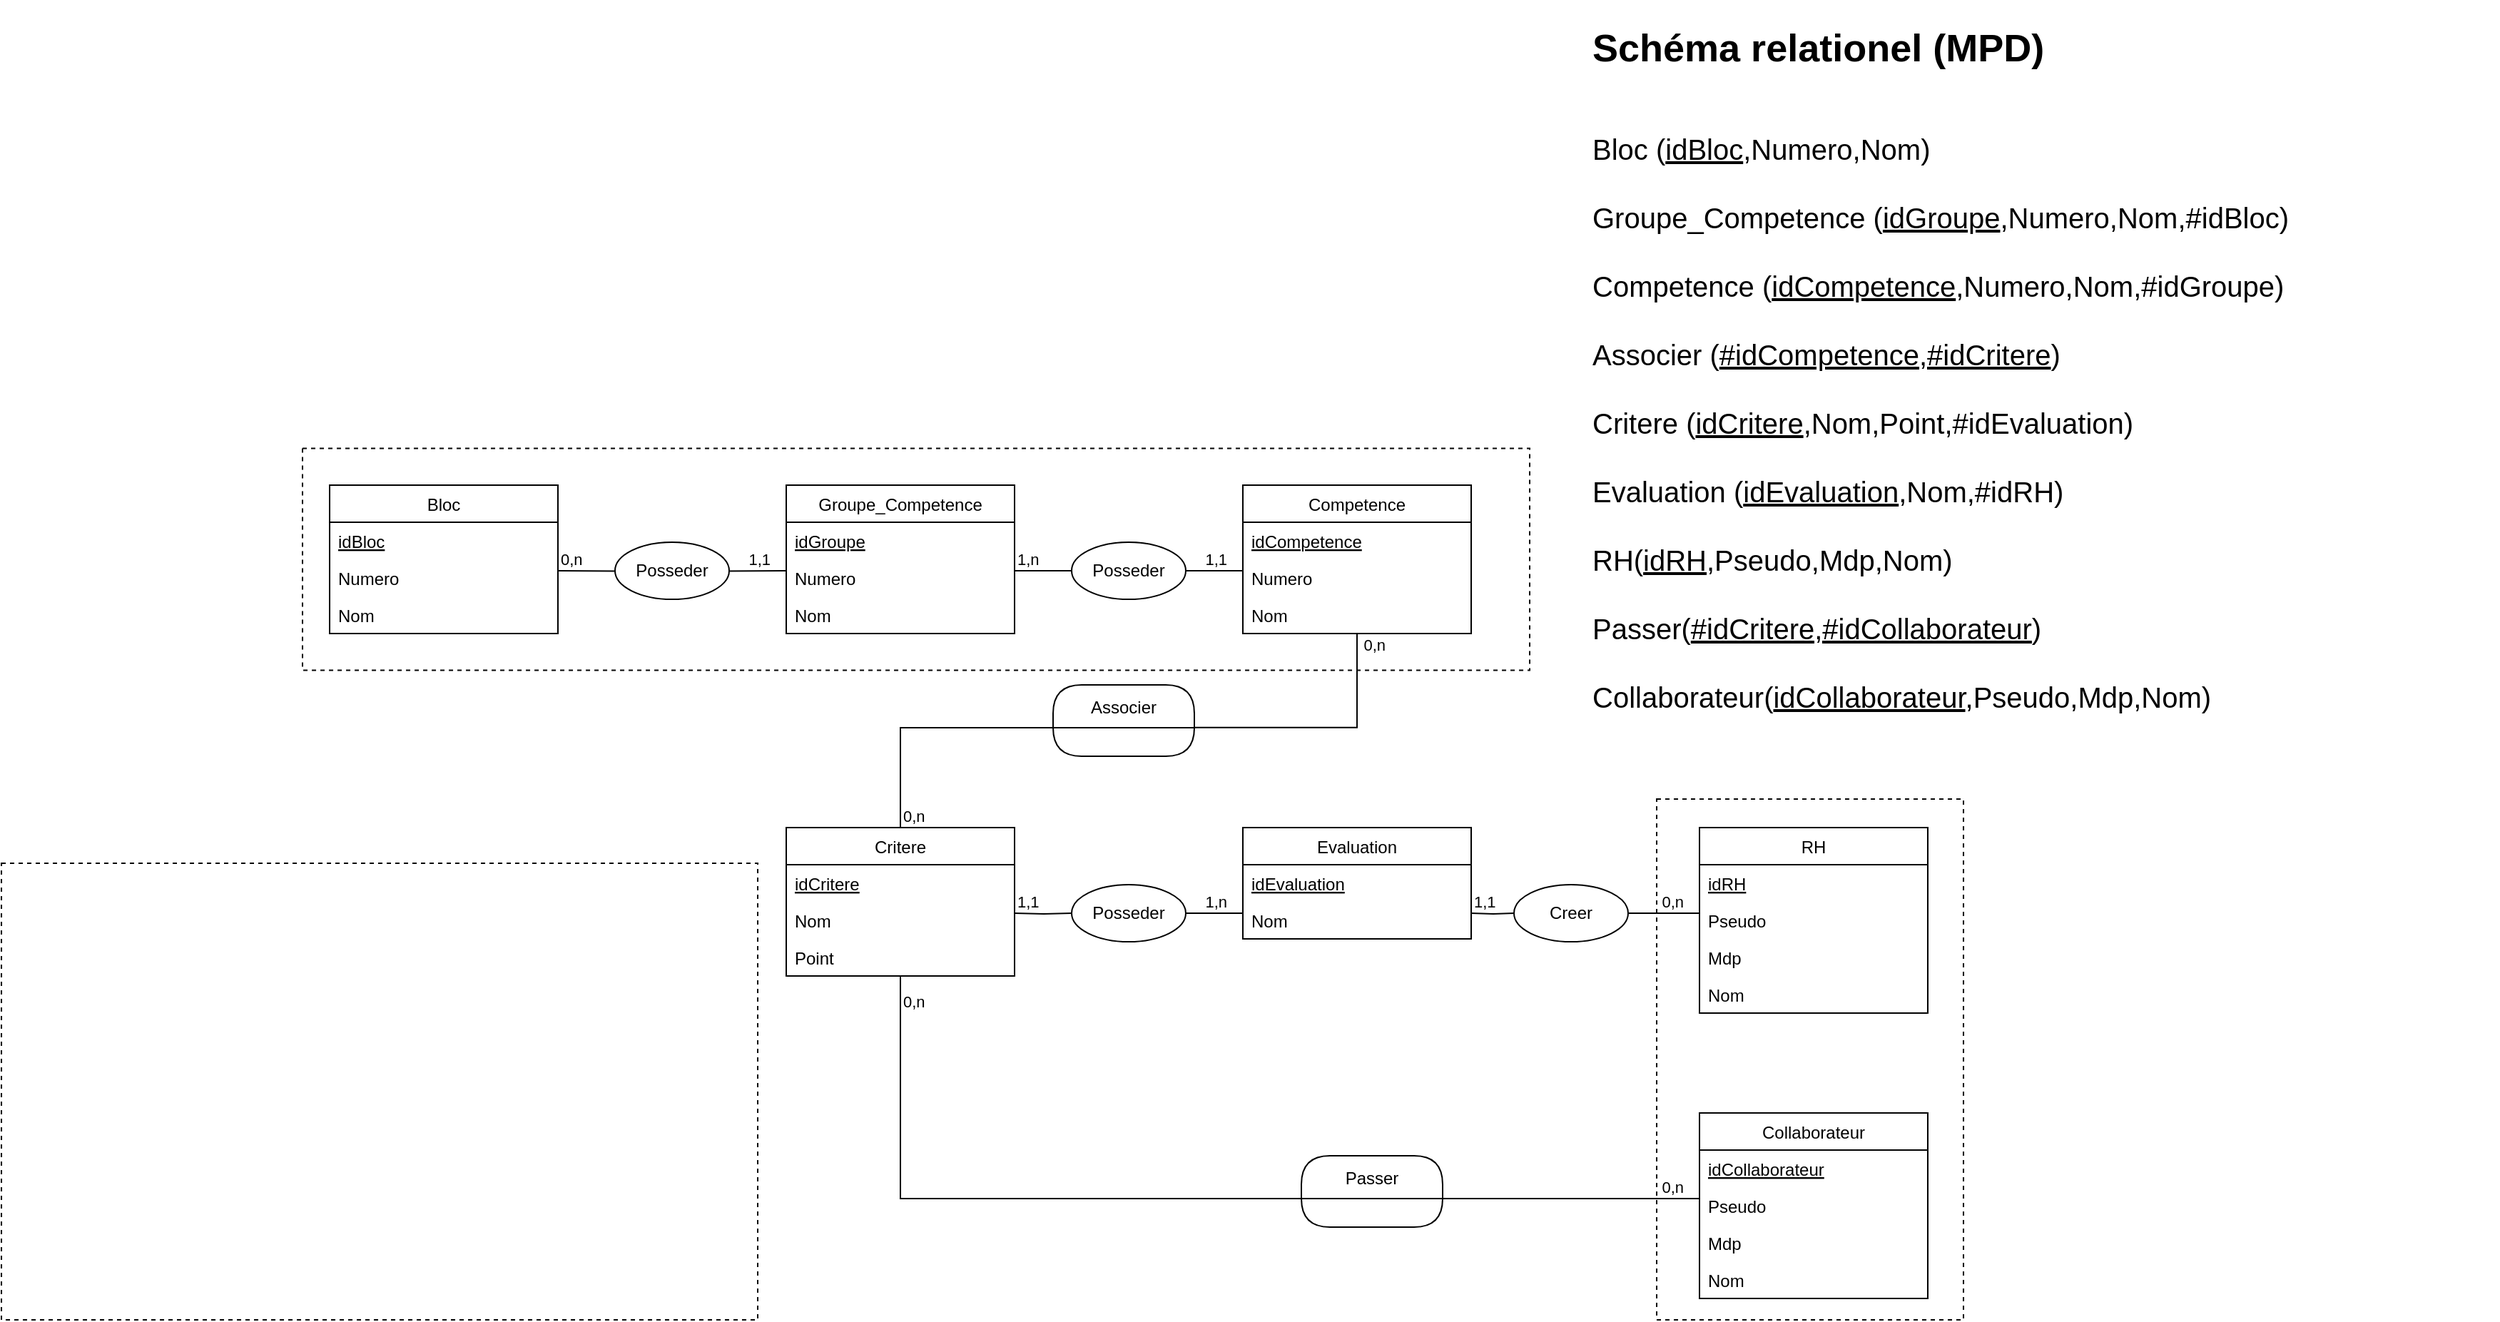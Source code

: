 <mxfile version="20.5.3" type="device"><diagram id="IvahcsQYAFtjT3SLEZqy" name="Page-1"><mxGraphModel dx="1401" dy="835" grid="1" gridSize="10" guides="1" tooltips="1" connect="1" arrows="1" fold="1" page="1" pageScale="1" pageWidth="827" pageHeight="1169" math="0" shadow="0"><root><mxCell id="0"/><mxCell id="1" parent="0"/><mxCell id="6YnGUKb5n3FUQ_Ndojkn-1" value="Bloc" style="swimlane;fontStyle=0;childLayout=stackLayout;horizontal=1;startSize=26;fillColor=none;horizontalStack=0;resizeParent=1;resizeParentMax=0;resizeLast=0;collapsible=1;marginBottom=0;" parent="1" vertex="1"><mxGeometry x="320" y="360" width="160" height="104" as="geometry"/></mxCell><mxCell id="6YnGUKb5n3FUQ_Ndojkn-2" value="idBloc" style="text;strokeColor=none;fillColor=none;align=left;verticalAlign=top;spacingLeft=4;spacingRight=4;overflow=hidden;rotatable=0;points=[[0,0.5],[1,0.5]];portConstraint=eastwest;fontStyle=4" parent="6YnGUKb5n3FUQ_Ndojkn-1" vertex="1"><mxGeometry y="26" width="160" height="26" as="geometry"/></mxCell><mxCell id="6YnGUKb5n3FUQ_Ndojkn-3" value="Numero" style="text;strokeColor=none;fillColor=none;align=left;verticalAlign=top;spacingLeft=4;spacingRight=4;overflow=hidden;rotatable=0;points=[[0,0.5],[1,0.5]];portConstraint=eastwest;" parent="6YnGUKb5n3FUQ_Ndojkn-1" vertex="1"><mxGeometry y="52" width="160" height="26" as="geometry"/></mxCell><mxCell id="6YnGUKb5n3FUQ_Ndojkn-4" value="Nom" style="text;strokeColor=none;fillColor=none;align=left;verticalAlign=top;spacingLeft=4;spacingRight=4;overflow=hidden;rotatable=0;points=[[0,0.5],[1,0.5]];portConstraint=eastwest;" parent="6YnGUKb5n3FUQ_Ndojkn-1" vertex="1"><mxGeometry y="78" width="160" height="26" as="geometry"/></mxCell><mxCell id="6YnGUKb5n3FUQ_Ndojkn-9" value="" style="endArrow=none;html=1;edgeStyle=orthogonalEdgeStyle;rounded=0;entryX=0;entryY=0.308;entryDx=0;entryDy=0;entryPerimeter=0;" parent="1" target="6YnGUKb5n3FUQ_Ndojkn-14" edge="1"><mxGeometry relative="1" as="geometry"><mxPoint x="480" y="420" as="sourcePoint"/><mxPoint x="600" y="420" as="targetPoint"/></mxGeometry></mxCell><mxCell id="6YnGUKb5n3FUQ_Ndojkn-10" value="0,n" style="edgeLabel;resizable=0;html=1;align=left;verticalAlign=bottom;" parent="6YnGUKb5n3FUQ_Ndojkn-9" connectable="0" vertex="1"><mxGeometry x="-1" relative="1" as="geometry"/></mxCell><mxCell id="6YnGUKb5n3FUQ_Ndojkn-11" value="1,1" style="edgeLabel;resizable=0;html=1;align=right;verticalAlign=bottom;" parent="6YnGUKb5n3FUQ_Ndojkn-9" connectable="0" vertex="1"><mxGeometry x="1" relative="1" as="geometry"><mxPoint x="-10" as="offset"/></mxGeometry></mxCell><mxCell id="6YnGUKb5n3FUQ_Ndojkn-12" value="Groupe_Competence" style="swimlane;fontStyle=0;childLayout=stackLayout;horizontal=1;startSize=26;fillColor=none;horizontalStack=0;resizeParent=1;resizeParentMax=0;resizeLast=0;collapsible=1;marginBottom=0;" parent="1" vertex="1"><mxGeometry x="640" y="360" width="160" height="104" as="geometry"/></mxCell><mxCell id="6YnGUKb5n3FUQ_Ndojkn-13" value="idGroupe" style="text;strokeColor=none;fillColor=none;align=left;verticalAlign=top;spacingLeft=4;spacingRight=4;overflow=hidden;rotatable=0;points=[[0,0.5],[1,0.5]];portConstraint=eastwest;fontStyle=4" parent="6YnGUKb5n3FUQ_Ndojkn-12" vertex="1"><mxGeometry y="26" width="160" height="26" as="geometry"/></mxCell><mxCell id="6YnGUKb5n3FUQ_Ndojkn-14" value="Numero" style="text;strokeColor=none;fillColor=none;align=left;verticalAlign=top;spacingLeft=4;spacingRight=4;overflow=hidden;rotatable=0;points=[[0,0.5],[1,0.5]];portConstraint=eastwest;" parent="6YnGUKb5n3FUQ_Ndojkn-12" vertex="1"><mxGeometry y="52" width="160" height="26" as="geometry"/></mxCell><mxCell id="6YnGUKb5n3FUQ_Ndojkn-15" value="Nom" style="text;strokeColor=none;fillColor=none;align=left;verticalAlign=top;spacingLeft=4;spacingRight=4;overflow=hidden;rotatable=0;points=[[0,0.5],[1,0.5]];portConstraint=eastwest;" parent="6YnGUKb5n3FUQ_Ndojkn-12" vertex="1"><mxGeometry y="78" width="160" height="26" as="geometry"/></mxCell><mxCell id="6YnGUKb5n3FUQ_Ndojkn-16" value="Competence" style="swimlane;fontStyle=0;childLayout=stackLayout;horizontal=1;startSize=26;fillColor=none;horizontalStack=0;resizeParent=1;resizeParentMax=0;resizeLast=0;collapsible=1;marginBottom=0;" parent="1" vertex="1"><mxGeometry x="960" y="360" width="160" height="104" as="geometry"/></mxCell><mxCell id="6YnGUKb5n3FUQ_Ndojkn-17" value="idCompetence" style="text;strokeColor=none;fillColor=none;align=left;verticalAlign=top;spacingLeft=4;spacingRight=4;overflow=hidden;rotatable=0;points=[[0,0.5],[1,0.5]];portConstraint=eastwest;fontStyle=4" parent="6YnGUKb5n3FUQ_Ndojkn-16" vertex="1"><mxGeometry y="26" width="160" height="26" as="geometry"/></mxCell><mxCell id="6YnGUKb5n3FUQ_Ndojkn-18" value="Numero" style="text;strokeColor=none;fillColor=none;align=left;verticalAlign=top;spacingLeft=4;spacingRight=4;overflow=hidden;rotatable=0;points=[[0,0.5],[1,0.5]];portConstraint=eastwest;" parent="6YnGUKb5n3FUQ_Ndojkn-16" vertex="1"><mxGeometry y="52" width="160" height="26" as="geometry"/></mxCell><mxCell id="6YnGUKb5n3FUQ_Ndojkn-19" value="Nom" style="text;strokeColor=none;fillColor=none;align=left;verticalAlign=top;spacingLeft=4;spacingRight=4;overflow=hidden;rotatable=0;points=[[0,0.5],[1,0.5]];portConstraint=eastwest;" parent="6YnGUKb5n3FUQ_Ndojkn-16" vertex="1"><mxGeometry y="78" width="160" height="26" as="geometry"/></mxCell><mxCell id="6YnGUKb5n3FUQ_Ndojkn-20" value="" style="endArrow=none;html=1;edgeStyle=orthogonalEdgeStyle;rounded=0;entryX=0;entryY=0.308;entryDx=0;entryDy=0;entryPerimeter=0;" parent="1" edge="1"><mxGeometry relative="1" as="geometry"><mxPoint x="800" y="420" as="sourcePoint"/><mxPoint x="960" y="420.008" as="targetPoint"/></mxGeometry></mxCell><mxCell id="6YnGUKb5n3FUQ_Ndojkn-21" value="1,n" style="edgeLabel;resizable=0;html=1;align=left;verticalAlign=bottom;" parent="6YnGUKb5n3FUQ_Ndojkn-20" connectable="0" vertex="1"><mxGeometry x="-1" relative="1" as="geometry"/></mxCell><mxCell id="6YnGUKb5n3FUQ_Ndojkn-22" value="1,1" style="edgeLabel;resizable=0;html=1;align=right;verticalAlign=bottom;" parent="6YnGUKb5n3FUQ_Ndojkn-20" connectable="0" vertex="1"><mxGeometry x="1" relative="1" as="geometry"><mxPoint x="-10" as="offset"/></mxGeometry></mxCell><mxCell id="6YnGUKb5n3FUQ_Ndojkn-23" value="Critere" style="swimlane;fontStyle=0;childLayout=stackLayout;horizontal=1;startSize=26;fillColor=none;horizontalStack=0;resizeParent=1;resizeParentMax=0;resizeLast=0;collapsible=1;marginBottom=0;" parent="1" vertex="1"><mxGeometry x="640" y="600" width="160" height="104" as="geometry"/></mxCell><mxCell id="6YnGUKb5n3FUQ_Ndojkn-24" value="idCritere" style="text;strokeColor=none;fillColor=none;align=left;verticalAlign=top;spacingLeft=4;spacingRight=4;overflow=hidden;rotatable=0;points=[[0,0.5],[1,0.5]];portConstraint=eastwest;fontStyle=4" parent="6YnGUKb5n3FUQ_Ndojkn-23" vertex="1"><mxGeometry y="26" width="160" height="26" as="geometry"/></mxCell><mxCell id="6YnGUKb5n3FUQ_Ndojkn-25" value="Nom" style="text;strokeColor=none;fillColor=none;align=left;verticalAlign=top;spacingLeft=4;spacingRight=4;overflow=hidden;rotatable=0;points=[[0,0.5],[1,0.5]];portConstraint=eastwest;" parent="6YnGUKb5n3FUQ_Ndojkn-23" vertex="1"><mxGeometry y="52" width="160" height="26" as="geometry"/></mxCell><mxCell id="6YnGUKb5n3FUQ_Ndojkn-26" value="Point" style="text;strokeColor=none;fillColor=none;align=left;verticalAlign=top;spacingLeft=4;spacingRight=4;overflow=hidden;rotatable=0;points=[[0,0.5],[1,0.5]];portConstraint=eastwest;" parent="6YnGUKb5n3FUQ_Ndojkn-23" vertex="1"><mxGeometry y="78" width="160" height="26" as="geometry"/></mxCell><mxCell id="6YnGUKb5n3FUQ_Ndojkn-27" value="Evaluation" style="swimlane;fontStyle=0;childLayout=stackLayout;horizontal=1;startSize=26;fillColor=none;horizontalStack=0;resizeParent=1;resizeParentMax=0;resizeLast=0;collapsible=1;marginBottom=0;" parent="1" vertex="1"><mxGeometry x="960" y="600" width="160" height="78" as="geometry"/></mxCell><mxCell id="6YnGUKb5n3FUQ_Ndojkn-28" value="idEvaluation" style="text;strokeColor=none;fillColor=none;align=left;verticalAlign=top;spacingLeft=4;spacingRight=4;overflow=hidden;rotatable=0;points=[[0,0.5],[1,0.5]];portConstraint=eastwest;fontStyle=4" parent="6YnGUKb5n3FUQ_Ndojkn-27" vertex="1"><mxGeometry y="26" width="160" height="26" as="geometry"/></mxCell><mxCell id="6YnGUKb5n3FUQ_Ndojkn-30" value="Nom" style="text;strokeColor=none;fillColor=none;align=left;verticalAlign=top;spacingLeft=4;spacingRight=4;overflow=hidden;rotatable=0;points=[[0,0.5],[1,0.5]];portConstraint=eastwest;" parent="6YnGUKb5n3FUQ_Ndojkn-27" vertex="1"><mxGeometry y="52" width="160" height="26" as="geometry"/></mxCell><mxCell id="6YnGUKb5n3FUQ_Ndojkn-31" value="" style="endArrow=none;html=1;edgeStyle=orthogonalEdgeStyle;rounded=0;entryX=0;entryY=0.308;entryDx=0;entryDy=0;entryPerimeter=0;startArrow=none;exitX=1.004;exitY=0.597;exitDx=0;exitDy=0;exitPerimeter=0;" parent="1" source="RbeACN2Durtsw6PmLn5e-8" edge="1"><mxGeometry relative="1" as="geometry"><mxPoint x="920" y="520" as="sourcePoint"/><mxPoint x="1040" y="464.008" as="targetPoint"/><Array as="points"><mxPoint x="1040" y="530"/></Array></mxGeometry></mxCell><mxCell id="6YnGUKb5n3FUQ_Ndojkn-33" value="0,n" style="edgeLabel;resizable=0;html=1;align=right;verticalAlign=bottom;" parent="6YnGUKb5n3FUQ_Ndojkn-31" connectable="0" vertex="1"><mxGeometry x="1" relative="1" as="geometry"><mxPoint x="20" y="16" as="offset"/></mxGeometry></mxCell><mxCell id="6YnGUKb5n3FUQ_Ndojkn-34" value="" style="endArrow=none;html=1;edgeStyle=orthogonalEdgeStyle;rounded=0;entryX=0;entryY=0.308;entryDx=0;entryDy=0;entryPerimeter=0;startArrow=none;" parent="1" source="6YnGUKb5n3FUQ_Ndojkn-66" edge="1"><mxGeometry relative="1" as="geometry"><mxPoint x="800" y="660" as="sourcePoint"/><mxPoint x="960" y="660.008" as="targetPoint"/></mxGeometry></mxCell><mxCell id="6YnGUKb5n3FUQ_Ndojkn-36" value="1,n" style="edgeLabel;resizable=0;html=1;align=right;verticalAlign=bottom;" parent="6YnGUKb5n3FUQ_Ndojkn-34" connectable="0" vertex="1"><mxGeometry x="1" relative="1" as="geometry"><mxPoint x="-10" as="offset"/></mxGeometry></mxCell><mxCell id="6YnGUKb5n3FUQ_Ndojkn-37" value="RH" style="swimlane;fontStyle=0;childLayout=stackLayout;horizontal=1;startSize=26;fillColor=none;horizontalStack=0;resizeParent=1;resizeParentMax=0;resizeLast=0;collapsible=1;marginBottom=0;" parent="1" vertex="1"><mxGeometry x="1280" y="600" width="160" height="130" as="geometry"/></mxCell><mxCell id="6YnGUKb5n3FUQ_Ndojkn-38" value="idRH" style="text;strokeColor=none;fillColor=none;align=left;verticalAlign=top;spacingLeft=4;spacingRight=4;overflow=hidden;rotatable=0;points=[[0,0.5],[1,0.5]];portConstraint=eastwest;fontStyle=4" parent="6YnGUKb5n3FUQ_Ndojkn-37" vertex="1"><mxGeometry y="26" width="160" height="26" as="geometry"/></mxCell><mxCell id="6YnGUKb5n3FUQ_Ndojkn-39" value="Pseudo" style="text;strokeColor=none;fillColor=none;align=left;verticalAlign=top;spacingLeft=4;spacingRight=4;overflow=hidden;rotatable=0;points=[[0,0.5],[1,0.5]];portConstraint=eastwest;" parent="6YnGUKb5n3FUQ_Ndojkn-37" vertex="1"><mxGeometry y="52" width="160" height="26" as="geometry"/></mxCell><mxCell id="6YnGUKb5n3FUQ_Ndojkn-40" value="Mdp" style="text;strokeColor=none;fillColor=none;align=left;verticalAlign=top;spacingLeft=4;spacingRight=4;overflow=hidden;rotatable=0;points=[[0,0.5],[1,0.5]];portConstraint=eastwest;" parent="6YnGUKb5n3FUQ_Ndojkn-37" vertex="1"><mxGeometry y="78" width="160" height="26" as="geometry"/></mxCell><mxCell id="6YnGUKb5n3FUQ_Ndojkn-72" value="Nom" style="text;strokeColor=none;fillColor=none;align=left;verticalAlign=top;spacingLeft=4;spacingRight=4;overflow=hidden;rotatable=0;points=[[0,0.5],[1,0.5]];portConstraint=eastwest;" parent="6YnGUKb5n3FUQ_Ndojkn-37" vertex="1"><mxGeometry y="104" width="160" height="26" as="geometry"/></mxCell><mxCell id="6YnGUKb5n3FUQ_Ndojkn-41" value="" style="endArrow=none;html=1;edgeStyle=orthogonalEdgeStyle;rounded=0;entryX=0;entryY=0.308;entryDx=0;entryDy=0;entryPerimeter=0;startArrow=none;" parent="1" edge="1" source="RbeACN2Durtsw6PmLn5e-9"><mxGeometry relative="1" as="geometry"><mxPoint x="1120" y="660" as="sourcePoint"/><mxPoint x="1280" y="660.008" as="targetPoint"/></mxGeometry></mxCell><mxCell id="6YnGUKb5n3FUQ_Ndojkn-43" value="0,n" style="edgeLabel;resizable=0;html=1;align=right;verticalAlign=bottom;" parent="6YnGUKb5n3FUQ_Ndojkn-41" connectable="0" vertex="1"><mxGeometry x="1" relative="1" as="geometry"><mxPoint x="-10" as="offset"/></mxGeometry></mxCell><mxCell id="6YnGUKb5n3FUQ_Ndojkn-44" value="Collaborateur" style="swimlane;fontStyle=0;childLayout=stackLayout;horizontal=1;startSize=26;fillColor=none;horizontalStack=0;resizeParent=1;resizeParentMax=0;resizeLast=0;collapsible=1;marginBottom=0;" parent="1" vertex="1"><mxGeometry x="1280" y="800" width="160" height="130" as="geometry"/></mxCell><mxCell id="6YnGUKb5n3FUQ_Ndojkn-45" value="idCollaborateur" style="text;strokeColor=none;fillColor=none;align=left;verticalAlign=top;spacingLeft=4;spacingRight=4;overflow=hidden;rotatable=0;points=[[0,0.5],[1,0.5]];portConstraint=eastwest;fontStyle=4" parent="6YnGUKb5n3FUQ_Ndojkn-44" vertex="1"><mxGeometry y="26" width="160" height="26" as="geometry"/></mxCell><mxCell id="6YnGUKb5n3FUQ_Ndojkn-46" value="Pseudo" style="text;strokeColor=none;fillColor=none;align=left;verticalAlign=top;spacingLeft=4;spacingRight=4;overflow=hidden;rotatable=0;points=[[0,0.5],[1,0.5]];portConstraint=eastwest;" parent="6YnGUKb5n3FUQ_Ndojkn-44" vertex="1"><mxGeometry y="52" width="160" height="26" as="geometry"/></mxCell><mxCell id="6YnGUKb5n3FUQ_Ndojkn-47" value="Mdp" style="text;strokeColor=none;fillColor=none;align=left;verticalAlign=top;spacingLeft=4;spacingRight=4;overflow=hidden;rotatable=0;points=[[0,0.5],[1,0.5]];portConstraint=eastwest;" parent="6YnGUKb5n3FUQ_Ndojkn-44" vertex="1"><mxGeometry y="78" width="160" height="26" as="geometry"/></mxCell><mxCell id="6YnGUKb5n3FUQ_Ndojkn-73" value="Nom" style="text;strokeColor=none;fillColor=none;align=left;verticalAlign=top;spacingLeft=4;spacingRight=4;overflow=hidden;rotatable=0;points=[[0,0.5],[1,0.5]];portConstraint=eastwest;" parent="6YnGUKb5n3FUQ_Ndojkn-44" vertex="1"><mxGeometry y="104" width="160" height="26" as="geometry"/></mxCell><mxCell id="6YnGUKb5n3FUQ_Ndojkn-54" value="" style="endArrow=none;html=1;edgeStyle=orthogonalEdgeStyle;rounded=0;entryX=0;entryY=0.308;entryDx=0;entryDy=0;entryPerimeter=0;exitX=0.5;exitY=1;exitDx=0;exitDy=0;" parent="1" source="6YnGUKb5n3FUQ_Ndojkn-23" edge="1"><mxGeometry relative="1" as="geometry"><mxPoint x="830" y="760" as="sourcePoint"/><mxPoint x="1280" y="860.008" as="targetPoint"/><Array as="points"><mxPoint x="720" y="860"/></Array></mxGeometry></mxCell><mxCell id="6YnGUKb5n3FUQ_Ndojkn-55" value="0,n" style="edgeLabel;resizable=0;html=1;align=left;verticalAlign=bottom;" parent="6YnGUKb5n3FUQ_Ndojkn-54" connectable="0" vertex="1"><mxGeometry x="-1" relative="1" as="geometry"><mxPoint y="26" as="offset"/></mxGeometry></mxCell><mxCell id="6YnGUKb5n3FUQ_Ndojkn-56" value="0,n" style="edgeLabel;resizable=0;html=1;align=right;verticalAlign=bottom;" parent="6YnGUKb5n3FUQ_Ndojkn-54" connectable="0" vertex="1"><mxGeometry x="1" relative="1" as="geometry"><mxPoint x="-10" as="offset"/></mxGeometry></mxCell><mxCell id="6YnGUKb5n3FUQ_Ndojkn-57" value="Posseder" style="ellipse;whiteSpace=wrap;html=1;" parent="1" vertex="1"><mxGeometry x="520" y="400" width="80" height="40" as="geometry"/></mxCell><mxCell id="6YnGUKb5n3FUQ_Ndojkn-58" value="Posseder" style="ellipse;whiteSpace=wrap;html=1;" parent="1" vertex="1"><mxGeometry x="840" y="400" width="80" height="40" as="geometry"/></mxCell><mxCell id="6YnGUKb5n3FUQ_Ndojkn-63" value="" style="endArrow=none;html=1;edgeStyle=orthogonalEdgeStyle;rounded=0;entryX=-0.001;entryY=0.607;entryDx=0;entryDy=0;exitX=0.5;exitY=0;exitDx=0;exitDy=0;entryPerimeter=0;" parent="1" source="6YnGUKb5n3FUQ_Ndojkn-23" target="RbeACN2Durtsw6PmLn5e-8" edge="1"><mxGeometry relative="1" as="geometry"><mxPoint x="720" y="600" as="sourcePoint"/><mxPoint x="840" y="520" as="targetPoint"/><Array as="points"><mxPoint x="720" y="530"/><mxPoint x="827" y="530"/></Array></mxGeometry></mxCell><mxCell id="6YnGUKb5n3FUQ_Ndojkn-64" value="0,n" style="edgeLabel;resizable=0;html=1;align=left;verticalAlign=bottom;" parent="6YnGUKb5n3FUQ_Ndojkn-63" connectable="0" vertex="1"><mxGeometry x="-1" relative="1" as="geometry"/></mxCell><mxCell id="6YnGUKb5n3FUQ_Ndojkn-66" value="Posseder" style="ellipse;whiteSpace=wrap;html=1;" parent="1" vertex="1"><mxGeometry x="840" y="640" width="80" height="40" as="geometry"/></mxCell><mxCell id="6YnGUKb5n3FUQ_Ndojkn-67" value="" style="endArrow=none;html=1;edgeStyle=orthogonalEdgeStyle;rounded=0;entryX=0;entryY=0.5;entryDx=0;entryDy=0;" parent="1" target="6YnGUKb5n3FUQ_Ndojkn-66" edge="1"><mxGeometry relative="1" as="geometry"><mxPoint x="800" y="660" as="sourcePoint"/><mxPoint x="960" y="660.008" as="targetPoint"/></mxGeometry></mxCell><mxCell id="6YnGUKb5n3FUQ_Ndojkn-68" value="1,1" style="edgeLabel;resizable=0;html=1;align=left;verticalAlign=bottom;" parent="6YnGUKb5n3FUQ_Ndojkn-67" connectable="0" vertex="1"><mxGeometry x="-1" relative="1" as="geometry"/></mxCell><mxCell id="6YnGUKb5n3FUQ_Ndojkn-75" value="" style="rounded=0;whiteSpace=wrap;html=1;dashed=1;fillColor=none;" parent="1" vertex="1"><mxGeometry x="301" y="334.23" width="860" height="155.53" as="geometry"/></mxCell><mxCell id="6YnGUKb5n3FUQ_Ndojkn-76" style="edgeStyle=orthogonalEdgeStyle;rounded=0;orthogonalLoop=1;jettySize=auto;html=1;exitX=0.5;exitY=1;exitDx=0;exitDy=0;" parent="1" source="6YnGUKb5n3FUQ_Ndojkn-75" target="6YnGUKb5n3FUQ_Ndojkn-75" edge="1"><mxGeometry relative="1" as="geometry"/></mxCell><mxCell id="6YnGUKb5n3FUQ_Ndojkn-78" value="" style="rounded=0;whiteSpace=wrap;html=1;dashed=1;fillColor=none;" parent="1" vertex="1"><mxGeometry x="1250" y="580" width="215" height="365" as="geometry"/></mxCell><mxCell id="6YnGUKb5n3FUQ_Ndojkn-79" value="" style="rounded=0;whiteSpace=wrap;html=1;dashed=1;fillColor=none;movable=1;resizable=1;rotatable=1;deletable=1;editable=1;connectable=1;" parent="1" vertex="1"><mxGeometry x="90" y="625" width="530" height="320" as="geometry"/></mxCell><mxCell id="6YnGUKb5n3FUQ_Ndojkn-80" value="&lt;h1 style=&quot;font-size: 27px;&quot;&gt;&lt;font style=&quot;font-size: 27px;&quot;&gt;Schéma relationel (MPD)&lt;/font&gt;&lt;/h1&gt;&lt;div style=&quot;font-size: 20px;&quot;&gt;&lt;font style=&quot;font-size: 20px;&quot;&gt;&lt;br&gt;&lt;/font&gt;&lt;/div&gt;&lt;div style=&quot;font-size: 20px;&quot;&gt;&lt;font style=&quot;font-size: 20px;&quot;&gt;Bloc (&lt;u&gt;idBloc&lt;/u&gt;,Numero,Nom)&lt;/font&gt;&lt;/div&gt;&lt;div style=&quot;font-size: 20px;&quot;&gt;&lt;font style=&quot;font-size: 20px;&quot;&gt;&lt;br&gt;&lt;/font&gt;&lt;/div&gt;&lt;div style=&quot;font-size: 20px;&quot;&gt;&lt;font style=&quot;font-size: 20px;&quot;&gt;Groupe_Competence (&lt;u&gt;idGroupe&lt;/u&gt;,Numero,Nom&lt;/font&gt;&lt;font style=&quot;font-size: 20px;&quot;&gt;,#idBloc&lt;/font&gt;&lt;font style=&quot;font-size: 20px;&quot;&gt;)&lt;/font&gt;&lt;/div&gt;&lt;div style=&quot;font-size: 20px;&quot;&gt;&lt;font style=&quot;font-size: 20px;&quot;&gt;&lt;br&gt;&lt;/font&gt;&lt;/div&gt;&lt;div style=&quot;font-size: 20px;&quot;&gt;&lt;font style=&quot;font-size: 20px;&quot;&gt;Competence (&lt;u&gt;idCompetence&lt;/u&gt;,Numero,Nom&lt;/font&gt;&lt;font style=&quot;font-size: 20px;&quot;&gt;,#idGroupe&lt;/font&gt;&lt;font style=&quot;font-size: 20px;&quot;&gt;)&lt;/font&gt;&lt;/div&gt;&lt;div style=&quot;font-size: 20px;&quot;&gt;&lt;br&gt;&lt;/div&gt;&lt;div&gt;&lt;font style=&quot;font-size: 20px;&quot;&gt;Associer (&lt;u&gt;#idCompetence,#idCritere&lt;/u&gt;)&lt;/font&gt;&lt;/div&gt;&lt;div&gt;&lt;font style=&quot;font-size: 20px;&quot;&gt;&lt;br&gt;&lt;/font&gt;&lt;/div&gt;&lt;div&gt;&lt;font style=&quot;font-size: 20px;&quot;&gt;Critere (&lt;u&gt;idCritere&lt;/u&gt;,Nom,Point,#idEvaluation)&lt;br&gt;&lt;/font&gt;&lt;/div&gt;&lt;div&gt;&lt;font style=&quot;font-size: 20px;&quot;&gt;&lt;br&gt;&lt;/font&gt;&lt;/div&gt;&lt;div&gt;&lt;font style=&quot;font-size: 20px;&quot;&gt;Evaluation (&lt;u&gt;idEvaluation&lt;/u&gt;,Nom,#idRH)&lt;br&gt;&lt;/font&gt;&lt;/div&gt;&lt;div&gt;&lt;font style=&quot;font-size: 20px;&quot;&gt;&lt;br&gt;&lt;/font&gt;&lt;/div&gt;&lt;div&gt;&lt;font style=&quot;font-size: 20px;&quot;&gt;RH(&lt;u&gt;idRH&lt;/u&gt;,Pseudo,Mdp,Nom)&lt;br&gt;&lt;/font&gt;&lt;/div&gt;&lt;div&gt;&lt;font style=&quot;font-size: 20px;&quot;&gt;&lt;br&gt;&lt;/font&gt;&lt;/div&gt;&lt;div&gt;&lt;font style=&quot;font-size: 20px;&quot;&gt;Passer(&lt;u&gt;#idCritere,#idCollaborateur&lt;/u&gt;)&lt;br&gt;&lt;/font&gt;&lt;/div&gt;&lt;div&gt;&lt;font style=&quot;font-size: 20px;&quot;&gt;&lt;br&gt;&lt;/font&gt;&lt;/div&gt;&lt;div&gt;&lt;font style=&quot;font-size: 20px;&quot;&gt;Collaborateur(&lt;u&gt;idCollaborateur&lt;/u&gt;,Pseudo,Mdp,Nom)&lt;br&gt;&lt;/font&gt;&lt;/div&gt;&lt;div&gt;&lt;font style=&quot;font-size: 20px;&quot;&gt;&lt;br&gt;&lt;/font&gt;&lt;/div&gt;&lt;div&gt;&lt;font style=&quot;font-size: 20px;&quot;&gt;&lt;br&gt;&lt;/font&gt;&lt;/div&gt;&lt;div&gt;&lt;br&gt;&lt;/div&gt;&lt;div style=&quot;font-size: 20px;&quot;&gt;&lt;font style=&quot;font-size: 20px;&quot;&gt;&lt;br&gt;&lt;/font&gt;&lt;/div&gt;&lt;div&gt;&lt;br&gt;&lt;/div&gt;" style="text;html=1;strokeColor=none;fillColor=none;spacing=5;spacingTop=-20;whiteSpace=wrap;overflow=hidden;rounded=0;dashed=1;verticalAlign=top;" parent="1" vertex="1"><mxGeometry x="1200" y="30" width="640" height="510" as="geometry"/></mxCell><mxCell id="RbeACN2Durtsw6PmLn5e-1" value="Passer" style="swimlane;fontStyle=0;align=center;verticalAlign=middle;childLayout=stackLayout;horizontal=1;startSize=30;horizontalStack=0;resizeParent=0;resizeLast=1;container=0;collapsible=0;rounded=1;arcSize=30;swimlaneFillColor=#FFFFFF;dropTarget=0;" vertex="1" parent="1"><mxGeometry x="1001" y="830" width="99" height="50" as="geometry"/></mxCell><mxCell id="RbeACN2Durtsw6PmLn5e-8" value="Associer" style="swimlane;fontStyle=0;align=center;verticalAlign=middle;childLayout=stackLayout;horizontal=1;startSize=30;horizontalStack=0;resizeParent=0;resizeLast=1;container=0;collapsible=0;rounded=1;arcSize=30;swimlaneFillColor=#FFFFFF;dropTarget=0;" vertex="1" parent="1"><mxGeometry x="827" y="500" width="99" height="50" as="geometry"/></mxCell><mxCell id="RbeACN2Durtsw6PmLn5e-9" value="Creer" style="ellipse;whiteSpace=wrap;html=1;" vertex="1" parent="1"><mxGeometry x="1150" y="640" width="80" height="40" as="geometry"/></mxCell><mxCell id="RbeACN2Durtsw6PmLn5e-10" value="" style="endArrow=none;html=1;edgeStyle=orthogonalEdgeStyle;rounded=0;entryX=0;entryY=0.5;entryDx=0;entryDy=0;" edge="1" parent="1" target="RbeACN2Durtsw6PmLn5e-9"><mxGeometry relative="1" as="geometry"><mxPoint x="1120" y="660" as="sourcePoint"/><mxPoint x="1280" y="660.008" as="targetPoint"/></mxGeometry></mxCell><mxCell id="RbeACN2Durtsw6PmLn5e-11" value="1,1" style="edgeLabel;resizable=0;html=1;align=left;verticalAlign=bottom;" connectable="0" vertex="1" parent="RbeACN2Durtsw6PmLn5e-10"><mxGeometry x="-1" relative="1" as="geometry"/></mxCell></root></mxGraphModel></diagram></mxfile>